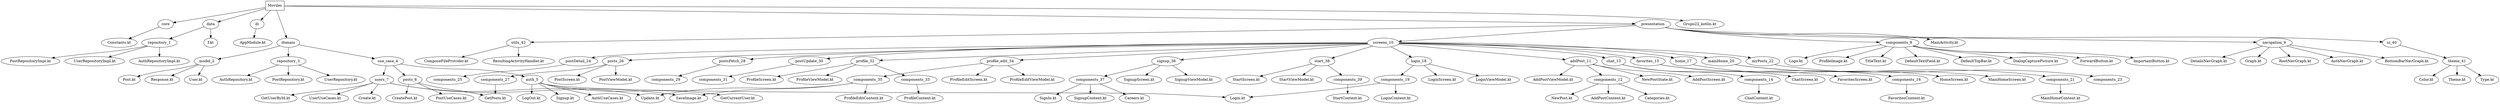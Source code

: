 # Generator: https://github.com/mar10/nutree/
digraph "Moviles" {

  # Node Definitions
  __root__ [label="Moviles" shape="box"]
  -1681676243091598284 [label="core"]
  -2685343651660351964 [label="Constants.kt"]
  -8968413100150577031 [label="data"]
  5204682365842077313 [label="f.kt"]
  -5637987823813193568 [label="repository_1"]
  7895146653376363120 [label="AuthRepositoryImpl.kt"]
  6849800146416725116 [label="PostRepositoryImpl.kt"]
  -8357818607289418551 [label="UserRepositoryImpl.kt"]
  -4422233738246166081 [label="di"]
  7091168838285924752 [label="AppModule.kt"]
  8478857887666292309 [label="domain"]
  -7590902758483705548 [label="model_2"]
  -6264841288323706077 [label="Post.kt"]
  3192439550552922288 [label="Response.kt"]
  -7913181531915266051 [label="User.kt"]
  5460218898209931851 [label="repository_3"]
  7525891857279040287 [label="AuthRepository.kt"]
  -8731037306557563089 [label="PostRepository.kt"]
  2217812993059653600 [label="UserRepository.kt"]
  -2528763516066834531 [label="use_case_4"]
  651695179961641529 [label="auth_5"]
  8187975233028287646 [label="AuthUseCases.kt"]
  -7853387532616805534 [label="GetCurrentUser.kt"]
  3733025372841638993 [label="Login.kt"]
  7327134298302015155 [label="LogOut.kt"]
  -8767031478039175877 [label="Signup.kt"]
  -1127576338826848134 [label="posts_6"]
  -5230304678937619444 [label="CreatePost.kt"]
  7200206829297138126 [label="GetPosts.kt"]
  8469250236098513676 [label="PostUseCases.kt"]
  3862040754381235507 [label="users_7"]
  -1268139627354300667 [label="Create.kt"]
  -6977502658831829428 [label="GetUserById.kt"]
  -148245449480331139 [label="SaveImage.kt"]
  -7796417732310151990 [label="Update.kt"]
  -4479917875385197111 [label="UserUseCases.kt"]
  -1764064378485894026 [label="Grupo22_kotlin.kt"]
  633616544013460512 [label="presentation"]
  -3632592962837696256 [label="components_8"]
  -4445920414377653437 [label="DefaultTextField.kt"]
  -2083129248801796629 [label="DefaultTopBar.kt"]
  -6478459679091053055 [label="DialogCapturePicture.kt"]
  -2596811408487990944 [label="ForwardButton.kt"]
  2456680681282900736 [label="ImportantButton.kt"]
  6863218875748790346 [label="Logo.kt"]
  -1635986689734029498 [label="ProfileImage.kt"]
  4926567653063264992 [label="TitleText.kt"]
  -4095460986336620457 [label="MainActivity.kt"]
  7082513793994244974 [label="navigation_9"]
  -8805015711817514374 [label="AuthNavGraph.kt"]
  4969873878612947315 [label="BottomBarNavGraph.kt"]
  -4245882554907205105 [label="DetailsNavGraph.kt"]
  1778654307849423688 [label="Graph.kt"]
  6941007720749432428 [label="RootNavGraph.kt"]
  -7783420633942064714 [label="screens_10"]
  -8152362113455620136 [label="addPost_11"]
  1608166383306203321 [label="AddPostScreen.kt"]
  6530600222556292090 [label="AddPostViewModel.kt"]
  7455799209215515184 [label="components_12"]
  7583353099138884560 [label="AddPostContent.kt"]
  8226072098694385057 [label="Categories.kt"]
  2316809236662981158 [label="NewPost.kt"]
  -8090677138526651451 [label="NewPostState.kt"]
  -7618805570241029883 [label="chat_13"]
  6952650039709602717 [label="ChatScreen.kt"]
  -8179562325001103624 [label="components_14"]
  -6385294779573102655 [label="ChatContent.kt"]
  3570729675665107289 [label="favorites_15"]
  6517184316534540370 [label="components_16"]
  7506485642678763834 [label="FavoritesContent.kt"]
  6018818927315741219 [label="FavoritesScreen.kt"]
  -658711297555906346 [label="home_17"]
  3974323730286579479 [label="HomeScreen.kt"]
  -6623914553414734476 [label="login_18"]
  581331227465410257 [label="components_19"]
  4243193125724722308 [label="LoginContent.kt"]
  4082976692190381960 [label="LoginScreen.kt"]
  147531503009832318 [label="LoginViewModel.kt"]
  -6842858719114084154 [label="mainHome_20"]
  -9114310114896716451 [label="components_21"]
  -3007118777045969127 [label="MainHomeContent.kt"]
  227764430138791338 [label="MainHomeScreen.kt"]
  5436151869450491840 [label="myPosts_22"]
  5873431416199888695 [label="components_23"]
  2728229350500166431 [label="postDetail_24"]
  -9045820443780124001 [label="components_25"]
  6117701677716411459 [label="posts_26"]
  -8444569023051922015 [label="components_27"]
  8416341805037823986 [label="PostScreen.kt"]
  -5897339538488495116 [label="PostViewModel.kt"]
  -6663114029339900897 [label="postsFetch_28"]
  -5527444803679886935 [label="components_29"]
  -2723217219054794859 [label="postUpdate_30"]
  -2747726545006272162 [label="components_31"]
  4109334640972731100 [label="profile_32"]
  1145497841143150227 [label="components_33"]
  -8690072367726177203 [label="ProfileContent.kt"]
  -8831259360255630860 [label="ProfileScreen.kt"]
  6187026149103224745 [label="ProfileViewModel.kt"]
  5064774307247592224 [label="profile_edit_34"]
  -1090395884849646380 [label="components_35"]
  5924618427521459258 [label="ProfileEditContent.kt"]
  -6888294112206606044 [label="ProfileEditScreen.kt"]
  1852597155985022151 [label="ProfileEditViewModel.kt"]
  -283065350990467158 [label="signup_36"]
  1808787164059195954 [label="components_37"]
  5803582398279189152 [label="Careers.kt"]
  -3126084612818033541 [label="SignIn.kt"]
  -1954682949421492413 [label="SignupContent.kt"]
  -5612416761762001495 [label="SignupScreen.kt"]
  -493139873555450695 [label="SignupViewModel.kt"]
  -8141796142385786543 [label="start_38"]
  6022108384492296547 [label="components_39"]
  5103371564770291214 [label="StartContent.kt"]
  67529501331522121 [label="StartScreen.kt"]
  -7028831742822593880 [label="StartViewModel.kt"]
  9221079303847143778 [label="ui_40"]
  7711051689526877769 [label="theme_41"]
  -681530291511439279 [label="Color.kt"]
  8641553543576257049 [label="Theme.kt"]
  1837400252643299360 [label="Type.kt"]
  -1973405543786366138 [label="utils_42"]
  -6979155190488987586 [label="ComposeFileProvider.kt"]
  -5791184494479977672 [label="ResultingActivityHandler.kt"]

  # Edge Definitions
  __root__ -> -1681676243091598284
  -1681676243091598284 -> -2685343651660351964
  __root__ -> -8968413100150577031
  -8968413100150577031 -> 5204682365842077313
  -8968413100150577031 -> -5637987823813193568
  -5637987823813193568 -> 7895146653376363120
  -5637987823813193568 -> 6849800146416725116
  -5637987823813193568 -> -8357818607289418551
  __root__ -> -4422233738246166081
  -4422233738246166081 -> 7091168838285924752
  __root__ -> 8478857887666292309
  8478857887666292309 -> -7590902758483705548
  -7590902758483705548 -> -6264841288323706077
  -7590902758483705548 -> 3192439550552922288
  -7590902758483705548 -> -7913181531915266051
  8478857887666292309 -> 5460218898209931851
  5460218898209931851 -> 7525891857279040287
  5460218898209931851 -> -8731037306557563089
  5460218898209931851 -> 2217812993059653600
  8478857887666292309 -> -2528763516066834531
  -2528763516066834531 -> 651695179961641529
  651695179961641529 -> 8187975233028287646
  651695179961641529 -> -7853387532616805534
  651695179961641529 -> 3733025372841638993
  651695179961641529 -> 7327134298302015155
  651695179961641529 -> -8767031478039175877
  -2528763516066834531 -> -1127576338826848134
  -1127576338826848134 -> -5230304678937619444
  -1127576338826848134 -> 7200206829297138126
  -1127576338826848134 -> 8469250236098513676
  -2528763516066834531 -> 3862040754381235507
  3862040754381235507 -> -1268139627354300667
  3862040754381235507 -> -6977502658831829428
  3862040754381235507 -> -148245449480331139
  3862040754381235507 -> -7796417732310151990
  3862040754381235507 -> -4479917875385197111
  __root__ -> -1764064378485894026
  __root__ -> 633616544013460512
  633616544013460512 -> -3632592962837696256
  -3632592962837696256 -> -4445920414377653437
  -3632592962837696256 -> -2083129248801796629
  -3632592962837696256 -> -6478459679091053055
  -3632592962837696256 -> -2596811408487990944
  -3632592962837696256 -> 2456680681282900736
  -3632592962837696256 -> 6863218875748790346
  -3632592962837696256 -> -1635986689734029498
  -3632592962837696256 -> 4926567653063264992
  633616544013460512 -> -4095460986336620457
  633616544013460512 -> 7082513793994244974
  7082513793994244974 -> -8805015711817514374
  7082513793994244974 -> 4969873878612947315
  7082513793994244974 -> -4245882554907205105
  7082513793994244974 -> 1778654307849423688
  7082513793994244974 -> 6941007720749432428
  633616544013460512 -> -7783420633942064714
  -7783420633942064714 -> -8152362113455620136
  -8152362113455620136 -> 1608166383306203321
  -8152362113455620136 -> 6530600222556292090
  -8152362113455620136 -> 7455799209215515184
  7455799209215515184 -> 7583353099138884560
  7455799209215515184 -> 8226072098694385057
  7455799209215515184 -> 2316809236662981158
  -8152362113455620136 -> -8090677138526651451
  -7783420633942064714 -> -7618805570241029883
  -7618805570241029883 -> 6952650039709602717
  -7618805570241029883 -> -8179562325001103624
  -8179562325001103624 -> -6385294779573102655
  -7783420633942064714 -> 3570729675665107289
  3570729675665107289 -> 6517184316534540370
  6517184316534540370 -> 7506485642678763834
  3570729675665107289 -> 6018818927315741219
  -7783420633942064714 -> -658711297555906346
  -658711297555906346 -> 3974323730286579479
  -7783420633942064714 -> -6623914553414734476
  -6623914553414734476 -> 581331227465410257
  581331227465410257 -> 3733025372841638993
  581331227465410257 -> 4243193125724722308
  -6623914553414734476 -> 4082976692190381960
  -6623914553414734476 -> 147531503009832318
  -7783420633942064714 -> -6842858719114084154
  -6842858719114084154 -> -9114310114896716451
  -9114310114896716451 -> -3007118777045969127
  -6842858719114084154 -> 227764430138791338
  -7783420633942064714 -> 5436151869450491840
  5436151869450491840 -> 5873431416199888695
  -7783420633942064714 -> 2728229350500166431
  2728229350500166431 -> -9045820443780124001
  -7783420633942064714 -> 6117701677716411459
  6117701677716411459 -> -8444569023051922015
  -8444569023051922015 -> 7200206829297138126
  6117701677716411459 -> 8416341805037823986
  6117701677716411459 -> -5897339538488495116
  -7783420633942064714 -> -6663114029339900897
  -6663114029339900897 -> -5527444803679886935
  -7783420633942064714 -> -2723217219054794859
  -2723217219054794859 -> -2747726545006272162
  -7783420633942064714 -> 4109334640972731100
  4109334640972731100 -> 1145497841143150227
  1145497841143150227 -> -8690072367726177203
  4109334640972731100 -> -8831259360255630860
  4109334640972731100 -> 6187026149103224745
  -7783420633942064714 -> 5064774307247592224
  5064774307247592224 -> -1090395884849646380
  -1090395884849646380 -> 5924618427521459258
  -1090395884849646380 -> -148245449480331139
  -1090395884849646380 -> -7796417732310151990
  5064774307247592224 -> -6888294112206606044
  5064774307247592224 -> 1852597155985022151
  -7783420633942064714 -> -283065350990467158
  -283065350990467158 -> 1808787164059195954
  1808787164059195954 -> 5803582398279189152
  1808787164059195954 -> -3126084612818033541
  1808787164059195954 -> -1954682949421492413
  -283065350990467158 -> -5612416761762001495
  -283065350990467158 -> -493139873555450695
  -7783420633942064714 -> -8141796142385786543
  -8141796142385786543 -> 6022108384492296547
  6022108384492296547 -> 5103371564770291214
  -8141796142385786543 -> 67529501331522121
  -8141796142385786543 -> -7028831742822593880
  633616544013460512 -> 9221079303847143778
  9221079303847143778 -> 7711051689526877769
  7711051689526877769 -> -681530291511439279
  7711051689526877769 -> 8641553543576257049
  7711051689526877769 -> 1837400252643299360
  633616544013460512 -> -1973405543786366138
  -1973405543786366138 -> -6979155190488987586
  -1973405543786366138 -> -5791184494479977672
}

